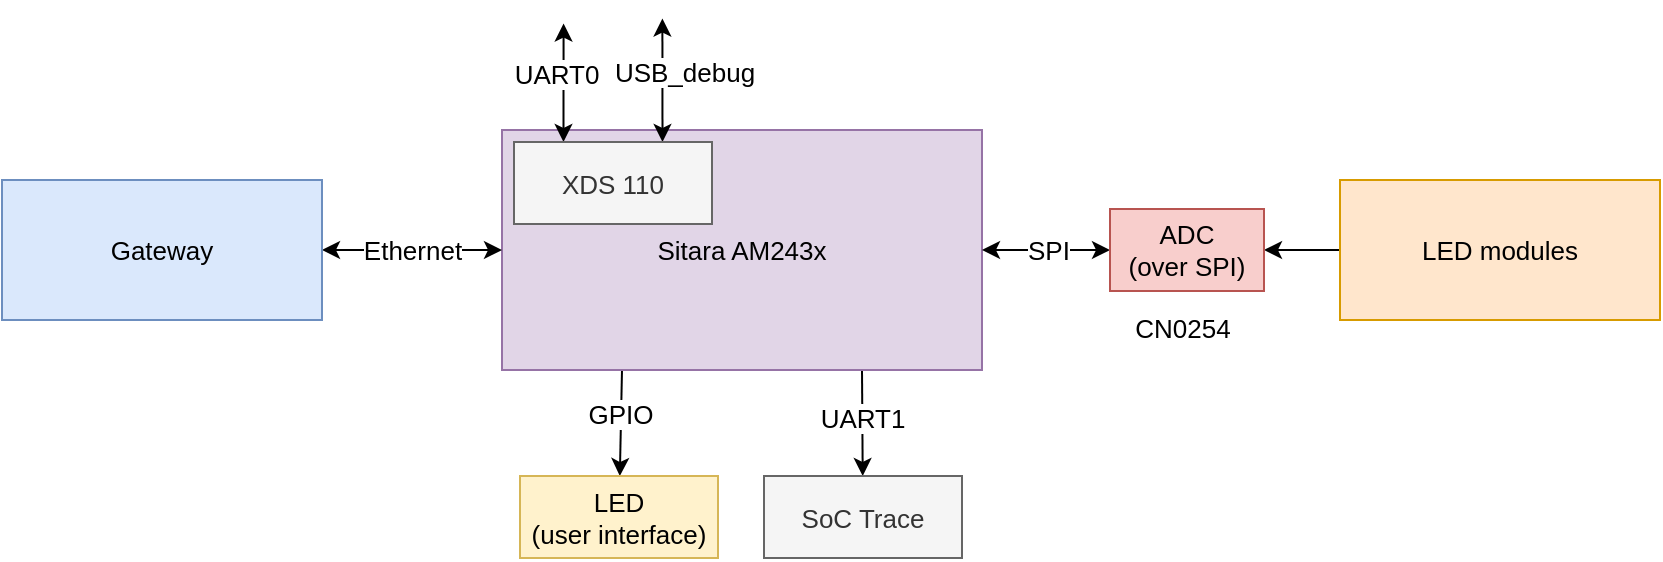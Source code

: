 <mxfile scale="3" border="0">
    <diagram id="LzTGRrPrDBO6Tm46XuKC" name="Page-1">
        <mxGraphModel dx="1072" dy="876" grid="0" gridSize="10" guides="1" tooltips="1" connect="1" arrows="1" fold="1" page="0" pageScale="1" pageWidth="1600" pageHeight="1200" math="0" shadow="0">
            <root>
                <mxCell id="0"/>
                <mxCell id="1" parent="0"/>
                <mxCell id="16" style="edgeStyle=none;html=1;exitX=0.25;exitY=1;exitDx=0;exitDy=0;fontSize=13;" parent="1" source="3" target="15" edge="1">
                    <mxGeometry relative="1" as="geometry"/>
                </mxCell>
                <mxCell id="20" value="GPIO" style="edgeLabel;html=1;align=center;verticalAlign=middle;resizable=0;points=[];fontSize=13;" parent="16" vertex="1" connectable="0">
                    <mxGeometry x="-0.168" y="-1" relative="1" as="geometry">
                        <mxPoint as="offset"/>
                    </mxGeometry>
                </mxCell>
                <mxCell id="24" style="edgeStyle=none;html=1;exitX=0.75;exitY=1;exitDx=0;exitDy=0;fontSize=13;" edge="1" parent="1" source="3" target="23">
                    <mxGeometry relative="1" as="geometry"/>
                </mxCell>
                <mxCell id="25" value="UART1" style="edgeLabel;html=1;align=center;verticalAlign=middle;resizable=0;points=[];fontSize=13;" vertex="1" connectable="0" parent="24">
                    <mxGeometry x="-0.256" relative="1" as="geometry">
                        <mxPoint y="4" as="offset"/>
                    </mxGeometry>
                </mxCell>
                <mxCell id="3" value="&lt;span style=&quot;color: rgb(0, 0, 0); text-wrap-mode: nowrap;&quot;&gt;Sitara AM243x&lt;/span&gt;" style="rounded=0;whiteSpace=wrap;html=1;fillColor=#e1d5e7;strokeColor=#9673a6;container=0;fontSize=13;" parent="1" vertex="1">
                    <mxGeometry x="264" y="227" width="240" height="120" as="geometry"/>
                </mxCell>
                <mxCell id="13" style="edgeStyle=none;html=1;exitX=0;exitY=0.5;exitDx=0;exitDy=0;fontSize=13;" parent="1" source="4" target="12" edge="1">
                    <mxGeometry relative="1" as="geometry"/>
                </mxCell>
                <mxCell id="4" value="LED modules" style="rounded=0;whiteSpace=wrap;html=1;fillColor=#ffe6cc;strokeColor=#d79b00;container=0;fontSize=13;" parent="1" vertex="1">
                    <mxGeometry x="683" y="252" width="160" height="70" as="geometry"/>
                </mxCell>
                <mxCell id="9" style="edgeStyle=none;html=1;exitX=1;exitY=0.5;exitDx=0;exitDy=0;entryX=0;entryY=0.5;entryDx=0;entryDy=0;startArrow=classic;startFill=1;fontSize=13;" parent="1" source="6" target="3" edge="1">
                    <mxGeometry relative="1" as="geometry"/>
                </mxCell>
                <mxCell id="17" value="Ethernet" style="edgeLabel;html=1;align=center;verticalAlign=middle;resizable=0;points=[];fontSize=13;" parent="9" vertex="1" connectable="0">
                    <mxGeometry x="-0.274" relative="1" as="geometry">
                        <mxPoint x="12" as="offset"/>
                    </mxGeometry>
                </mxCell>
                <mxCell id="6" value="Gateway" style="rounded=0;whiteSpace=wrap;html=1;fillColor=#dae8fc;strokeColor=#6c8ebf;container=0;fontSize=13;" parent="1" vertex="1">
                    <mxGeometry x="14" y="252" width="160" height="70" as="geometry"/>
                </mxCell>
                <mxCell id="14" style="edgeStyle=orthogonalEdgeStyle;html=1;exitX=0;exitY=0.5;exitDx=0;exitDy=0;entryX=1;entryY=0.5;entryDx=0;entryDy=0;startArrow=classic;startFill=1;fontSize=13;" parent="1" source="12" target="3" edge="1">
                    <mxGeometry relative="1" as="geometry"/>
                </mxCell>
                <mxCell id="18" value="SPI" style="edgeLabel;html=1;align=center;verticalAlign=middle;resizable=0;points=[];fontSize=13;" parent="14" vertex="1" connectable="0">
                    <mxGeometry x="0.206" y="1" relative="1" as="geometry">
                        <mxPoint x="7" y="-1" as="offset"/>
                    </mxGeometry>
                </mxCell>
                <mxCell id="12" value="ADC&lt;div&gt;(over SPI)&lt;/div&gt;" style="rounded=0;whiteSpace=wrap;html=1;fillColor=#f8cecc;strokeColor=#b85450;container=0;fontSize=13;" parent="1" vertex="1">
                    <mxGeometry x="568" y="266.5" width="77" height="41" as="geometry"/>
                </mxCell>
                <mxCell id="15" value="LED&lt;br&gt;(user interface)" style="rounded=0;whiteSpace=wrap;html=1;fillColor=#fff2cc;strokeColor=#d6b656;container=0;fontSize=13;" parent="1" vertex="1">
                    <mxGeometry x="273" y="400" width="99" height="41" as="geometry"/>
                </mxCell>
                <mxCell id="21" value="CN0254" style="text;html=1;align=center;verticalAlign=middle;resizable=0;points=[];autosize=1;strokeColor=none;fillColor=none;fontSize=13;" parent="1" vertex="1">
                    <mxGeometry x="571" y="312" width="66" height="28" as="geometry"/>
                </mxCell>
                <mxCell id="23" value="SoC Trace" style="rounded=0;whiteSpace=wrap;html=1;fillColor=#f5f5f5;strokeColor=#666666;container=0;fontColor=#333333;fontSize=13;" vertex="1" parent="1">
                    <mxGeometry x="395" y="400" width="99" height="41" as="geometry"/>
                </mxCell>
                <mxCell id="31" style="edgeStyle=none;html=1;exitX=0.25;exitY=0;exitDx=0;exitDy=0;startArrow=classic;startFill=1;fontSize=13;" edge="1" parent="1" source="27">
                    <mxGeometry relative="1" as="geometry">
                        <mxPoint x="294.784" y="173.784" as="targetPoint"/>
                    </mxGeometry>
                </mxCell>
                <mxCell id="33" value="UART0" style="edgeLabel;html=1;align=center;verticalAlign=middle;resizable=0;points=[];fontSize=13;" vertex="1" connectable="0" parent="31">
                    <mxGeometry x="0.343" relative="1" as="geometry">
                        <mxPoint x="-4" y="6" as="offset"/>
                    </mxGeometry>
                </mxCell>
                <mxCell id="32" style="edgeStyle=none;html=1;exitX=0.75;exitY=0;exitDx=0;exitDy=0;startArrow=classic;startFill=1;fontSize=13;" edge="1" parent="1" source="27">
                    <mxGeometry relative="1" as="geometry">
                        <mxPoint x="344.196" y="171.275" as="targetPoint"/>
                    </mxGeometry>
                </mxCell>
                <mxCell id="35" value="USB_debug" style="edgeLabel;html=1;align=center;verticalAlign=middle;resizable=0;points=[];fontSize=13;" vertex="1" connectable="0" parent="32">
                    <mxGeometry x="0.085" relative="1" as="geometry">
                        <mxPoint x="11" y="-2" as="offset"/>
                    </mxGeometry>
                </mxCell>
                <mxCell id="27" value="XDS 110" style="rounded=0;whiteSpace=wrap;html=1;container=0;fontSize=13;fillColor=#f5f5f5;fontColor=#333333;strokeColor=#666666;" vertex="1" parent="1">
                    <mxGeometry x="270" y="233" width="99" height="41" as="geometry"/>
                </mxCell>
            </root>
        </mxGraphModel>
    </diagram>
</mxfile>